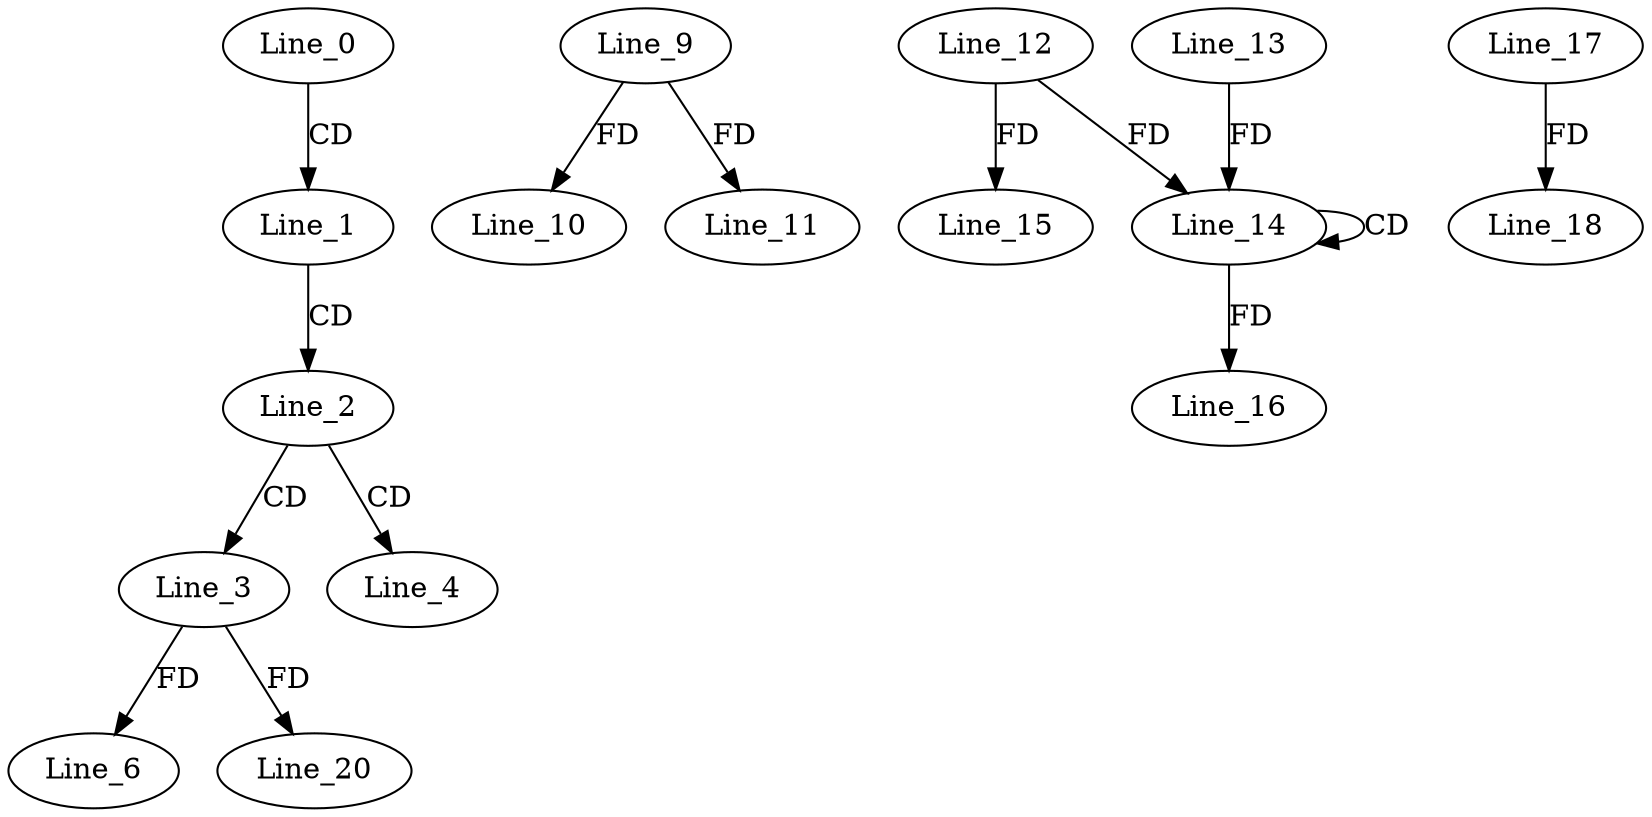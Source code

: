 digraph G {
  Line_0;
  Line_1;
  Line_2;
  Line_3;
  Line_4;
  Line_6;
  Line_9;
  Line_10;
  Line_11;
  Line_14;
  Line_14;
  Line_12;
  Line_13;
  Line_15;
  Line_16;
  Line_17;
  Line_18;
  Line_20;
  Line_0 -> Line_1 [ label="CD" ];
  Line_1 -> Line_2 [ label="CD" ];
  Line_2 -> Line_3 [ label="CD" ];
  Line_2 -> Line_4 [ label="CD" ];
  Line_3 -> Line_6 [ label="FD" ];
  Line_9 -> Line_10 [ label="FD" ];
  Line_9 -> Line_11 [ label="FD" ];
  Line_14 -> Line_14 [ label="CD" ];
  Line_12 -> Line_14 [ label="FD" ];
  Line_13 -> Line_14 [ label="FD" ];
  Line_12 -> Line_15 [ label="FD" ];
  Line_14 -> Line_16 [ label="FD" ];
  Line_17 -> Line_18 [ label="FD" ];
  Line_3 -> Line_20 [ label="FD" ];
}
